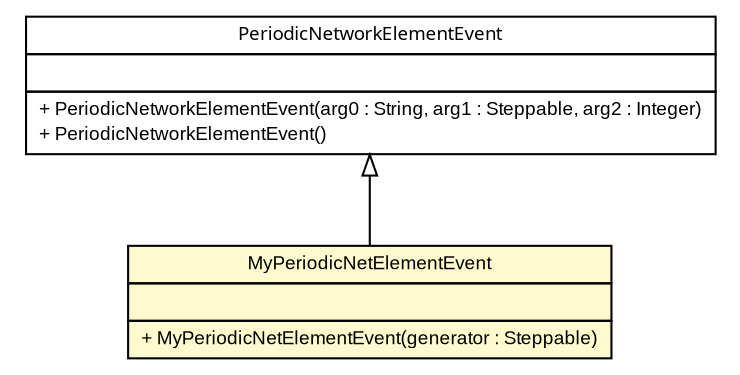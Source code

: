 #!/usr/local/bin/dot
#
# Class diagram 
# Generated by UMLGraph version 5.1 (http://www.umlgraph.org/)
#

digraph G {
	edge [fontname="arial",fontsize=10,labelfontname="arial",labelfontsize=10];
	node [fontname="arial",fontsize=10,shape=plaintext];
	nodesep=0.25;
	ranksep=0.5;
	// es.upm.dit.gsi.shanks.model.event.test.MyPeriodicNetElementEvent
	c3766 [label=<<table title="es.upm.dit.gsi.shanks.model.event.test.MyPeriodicNetElementEvent" border="0" cellborder="1" cellspacing="0" cellpadding="2" port="p" bgcolor="lemonChiffon" href="./MyPeriodicNetElementEvent.html">
		<tr><td><table border="0" cellspacing="0" cellpadding="1">
<tr><td align="center" balign="center"> MyPeriodicNetElementEvent </td></tr>
		</table></td></tr>
		<tr><td><table border="0" cellspacing="0" cellpadding="1">
<tr><td align="left" balign="left">  </td></tr>
		</table></td></tr>
		<tr><td><table border="0" cellspacing="0" cellpadding="1">
<tr><td align="left" balign="left"> + MyPeriodicNetElementEvent(generator : Steppable) </td></tr>
		</table></td></tr>
		</table>>, fontname="arial", fontcolor="black", fontsize=9.0];
	//es.upm.dit.gsi.shanks.model.event.test.MyPeriodicNetElementEvent extends es.upm.dit.gsi.shanks.model.event.networkelement.PeriodicNetworkElementEvent
	c3820:p -> c3766:p [dir=back,arrowtail=empty];
	// es.upm.dit.gsi.shanks.model.event.networkelement.PeriodicNetworkElementEvent
	c3820 [label=<<table title="es.upm.dit.gsi.shanks.model.event.networkelement.PeriodicNetworkElementEvent" border="0" cellborder="1" cellspacing="0" cellpadding="2" port="p" href="http://java.sun.com/j2se/1.4.2/docs/api/es/upm/dit/gsi/shanks/model/event/networkelement/PeriodicNetworkElementEvent.html">
		<tr><td><table border="0" cellspacing="0" cellpadding="1">
<tr><td align="center" balign="center"><font face="ariali"> PeriodicNetworkElementEvent </font></td></tr>
		</table></td></tr>
		<tr><td><table border="0" cellspacing="0" cellpadding="1">
<tr><td align="left" balign="left">  </td></tr>
		</table></td></tr>
		<tr><td><table border="0" cellspacing="0" cellpadding="1">
<tr><td align="left" balign="left"> + PeriodicNetworkElementEvent(arg0 : String, arg1 : Steppable, arg2 : Integer) </td></tr>
<tr><td align="left" balign="left"> + PeriodicNetworkElementEvent() </td></tr>
		</table></td></tr>
		</table>>, fontname="arial", fontcolor="black", fontsize=9.0];
}

